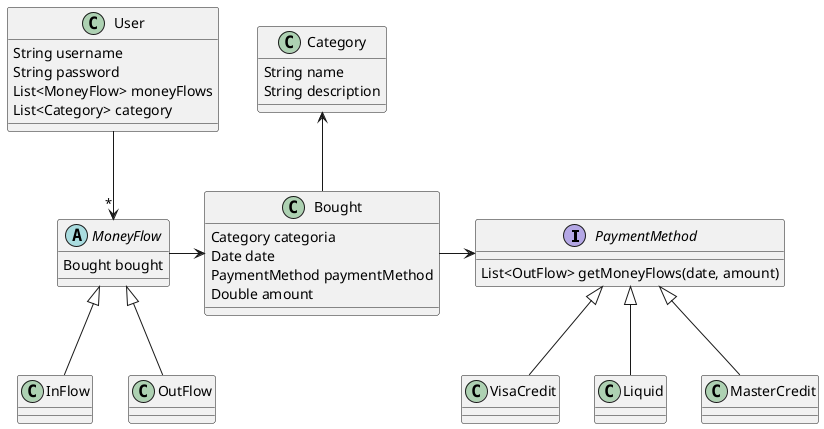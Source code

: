 @startuml

interface PaymentMethod {
   List<OutFlow> getMoneyFlows(date, amount)
}

class Bought {
   Category categoria
   Date date
   PaymentMethod paymentMethod
   Double amount
}

class Category {
    String name
    String description
}

abstract class MoneyFlow {
    Bought bought
}

class InFlow

class OutFlow

class VisaCredit

class Liquid

class MasterCredit

class User {
    String username
    String password
    List<MoneyFlow> moneyFlows
    List<Category> category
}

VisaCredit -u-|> PaymentMethod
Liquid -u-|> PaymentMethod
MasterCredit -u-|> PaymentMethod

Bought -u-> Category

Bought -r-> PaymentMethod

MoneyFlow -> Bought

InFlow -u-|> MoneyFlow
OutFlow -u-|> MoneyFlow

User -->"*" MoneyFlow

@enduml